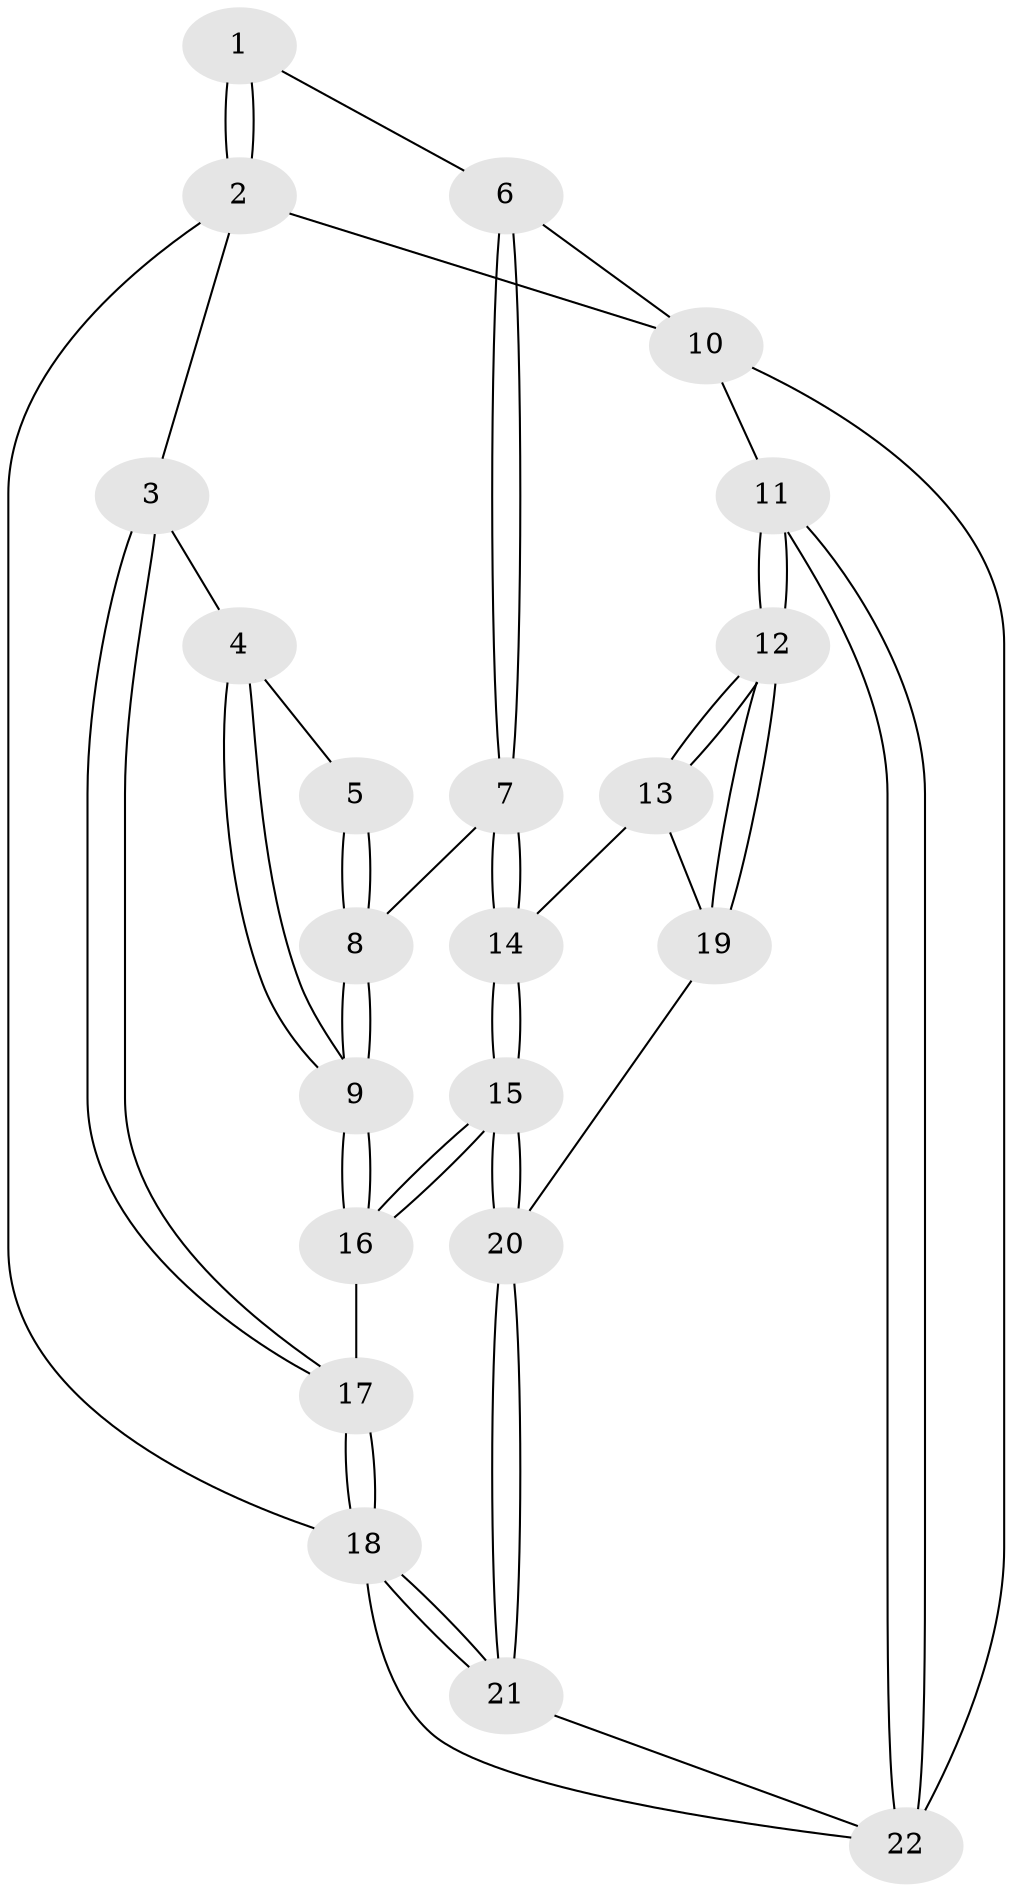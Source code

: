 // Generated by graph-tools (version 1.1) at 2025/46/02/15/25 05:46:28]
// undirected, 22 vertices, 52 edges
graph export_dot {
graph [start="1"]
  node [color=gray90,style=filled];
  1 [pos="+0.411393341486267+0.11966527895602576"];
  2 [pos="+0+0"];
  3 [pos="+0+0.35679091066139224"];
  4 [pos="+0.05422727713563927+0.3553942229828505"];
  5 [pos="+0.2528228537231881+0.2699807683318712"];
  6 [pos="+0.8239042444880595+0.15849330037255566"];
  7 [pos="+0.7967078785968447+0.22082358062114327"];
  8 [pos="+0.30075027475397353+0.5555924007896603"];
  9 [pos="+0.26751743358424007+0.6119870565973453"];
  10 [pos="+1+0.018729421916277505"];
  11 [pos="+1+1"];
  12 [pos="+0.9143678874737935+1"];
  13 [pos="+0.7558841722979365+0.648028724015859"];
  14 [pos="+0.7433053039060491+0.4484667723077796"];
  15 [pos="+0.2881380684976297+0.8127231979988708"];
  16 [pos="+0.2515740966028581+0.7603748979340716"];
  17 [pos="+0+0.6212396458457656"];
  18 [pos="+0+1"];
  19 [pos="+0.4904164475537054+0.8606158350217601"];
  20 [pos="+0.3059276275280458+0.8763482183846995"];
  21 [pos="+0.25603759564292367+1"];
  22 [pos="+1+1"];
  1 -- 2;
  1 -- 2;
  1 -- 6;
  2 -- 3;
  2 -- 10;
  2 -- 18;
  3 -- 4;
  3 -- 17;
  3 -- 17;
  4 -- 5;
  4 -- 9;
  4 -- 9;
  5 -- 8;
  5 -- 8;
  6 -- 7;
  6 -- 7;
  6 -- 10;
  7 -- 8;
  7 -- 14;
  7 -- 14;
  8 -- 9;
  8 -- 9;
  9 -- 16;
  9 -- 16;
  10 -- 11;
  10 -- 22;
  11 -- 12;
  11 -- 12;
  11 -- 22;
  11 -- 22;
  12 -- 13;
  12 -- 13;
  12 -- 19;
  12 -- 19;
  13 -- 14;
  13 -- 19;
  14 -- 15;
  14 -- 15;
  15 -- 16;
  15 -- 16;
  15 -- 20;
  15 -- 20;
  16 -- 17;
  17 -- 18;
  17 -- 18;
  18 -- 21;
  18 -- 21;
  18 -- 22;
  19 -- 20;
  20 -- 21;
  20 -- 21;
  21 -- 22;
}
